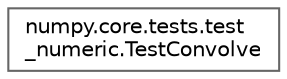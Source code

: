 digraph "Graphical Class Hierarchy"
{
 // LATEX_PDF_SIZE
  bgcolor="transparent";
  edge [fontname=Helvetica,fontsize=10,labelfontname=Helvetica,labelfontsize=10];
  node [fontname=Helvetica,fontsize=10,shape=box,height=0.2,width=0.4];
  rankdir="LR";
  Node0 [id="Node000000",label="numpy.core.tests.test\l_numeric.TestConvolve",height=0.2,width=0.4,color="grey40", fillcolor="white", style="filled",URL="$d6/d36/classnumpy_1_1core_1_1tests_1_1test__numeric_1_1TestConvolve.html",tooltip=" "];
}
